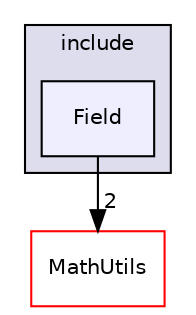digraph "/home/travis/build/AliceO2Group/AliceO2/Common/Field/include/Field" {
  bgcolor=transparent;
  compound=true
  node [ fontsize="10", fontname="Helvetica"];
  edge [ labelfontsize="10", labelfontname="Helvetica"];
  subgraph clusterdir_171455a88647a41369173dba8202b4e0 {
    graph [ bgcolor="#ddddee", pencolor="black", label="include" fontname="Helvetica", fontsize="10", URL="dir_171455a88647a41369173dba8202b4e0.html"]
  dir_caf7403912791a29bd62d03f3f604d10 [shape=box, label="Field", style="filled", fillcolor="#eeeeff", pencolor="black", URL="dir_caf7403912791a29bd62d03f3f604d10.html"];
  }
  dir_1e6fb7e1d286de65f5cad603aaa68769 [shape=box label="MathUtils" color="red" URL="dir_1e6fb7e1d286de65f5cad603aaa68769.html"];
  dir_caf7403912791a29bd62d03f3f604d10->dir_1e6fb7e1d286de65f5cad603aaa68769 [headlabel="2", labeldistance=1.5 headhref="dir_000022_000025.html"];
}

